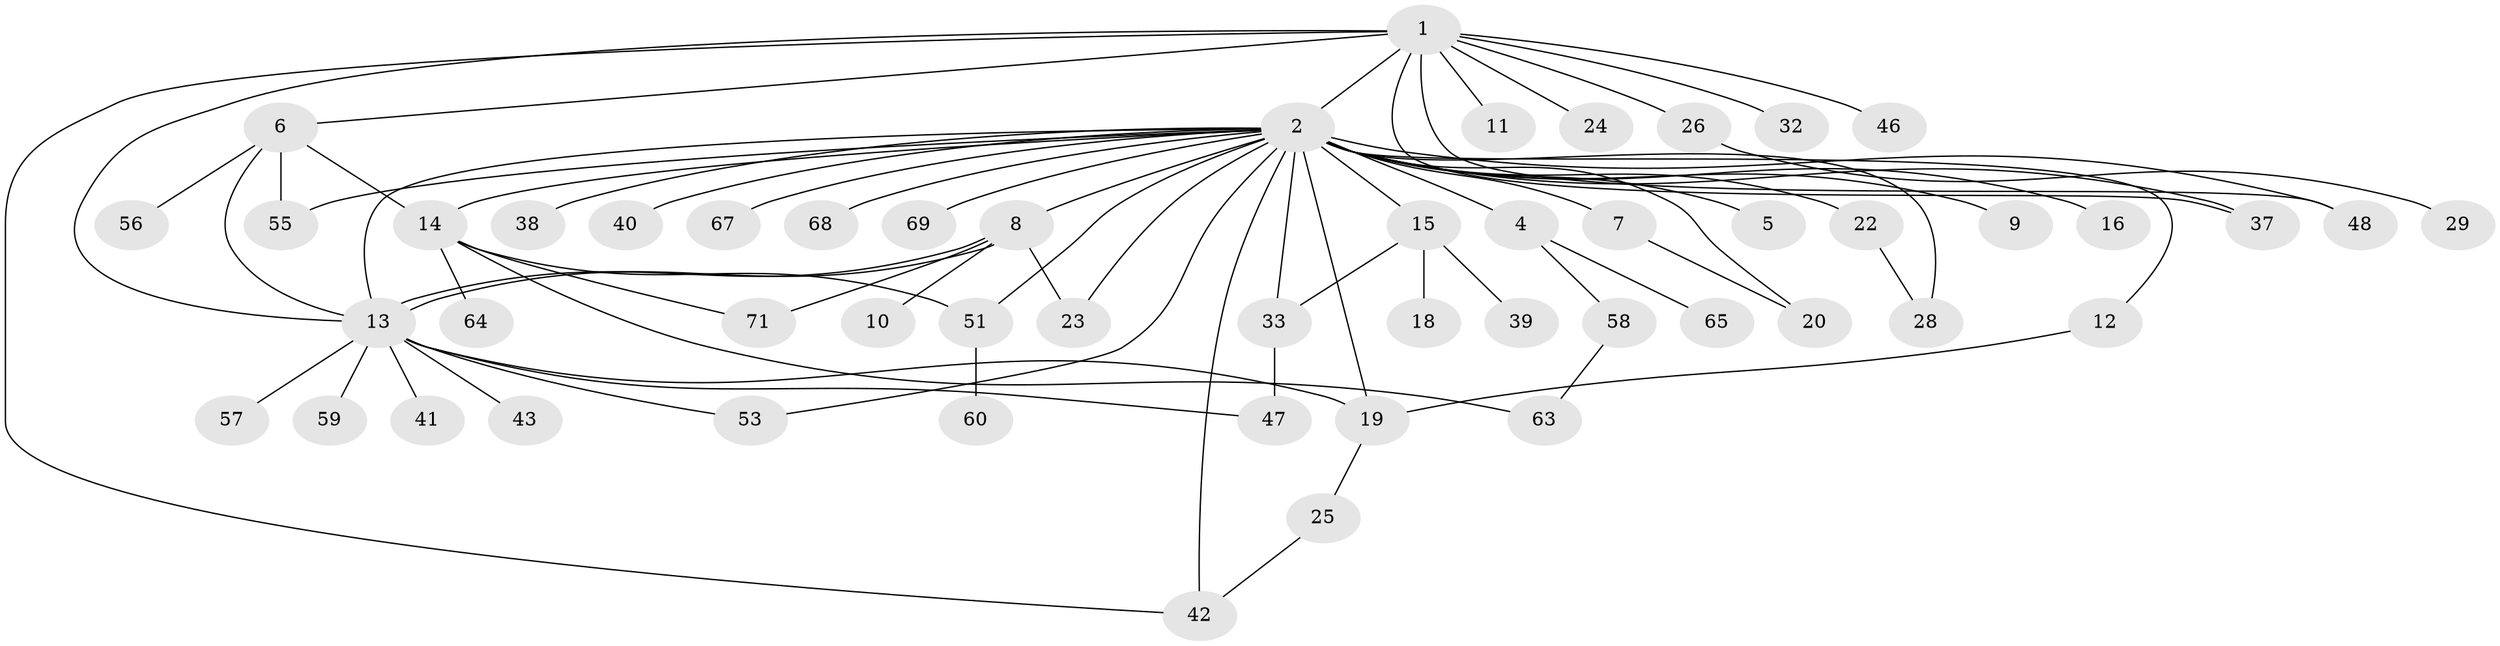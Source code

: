 // Generated by graph-tools (version 1.1) at 2025/52/02/27/25 19:52:00]
// undirected, 52 vertices, 72 edges
graph export_dot {
graph [start="1"]
  node [color=gray90,style=filled];
  1 [super="+3"];
  2 [super="+52"];
  4 [super="+21"];
  5;
  6 [super="+49"];
  7 [super="+35"];
  8 [super="+66"];
  9;
  10;
  11;
  12 [super="+50"];
  13 [super="+36"];
  14 [super="+17"];
  15 [super="+30"];
  16;
  18;
  19 [super="+44"];
  20 [super="+72"];
  22 [super="+27"];
  23;
  24;
  25 [super="+45"];
  26;
  28 [super="+31"];
  29;
  32;
  33 [super="+34"];
  37;
  38;
  39;
  40 [super="+62"];
  41;
  42;
  43;
  46;
  47;
  48 [super="+61"];
  51 [super="+54"];
  53;
  55;
  56;
  57;
  58 [super="+70"];
  59;
  60;
  63;
  64;
  65;
  67;
  68;
  69;
  71;
  1 -- 2 [weight=2];
  1 -- 26;
  1 -- 32 [weight=2];
  1 -- 37;
  1 -- 6;
  1 -- 42;
  1 -- 11;
  1 -- 13;
  1 -- 46;
  1 -- 24;
  1 -- 48;
  2 -- 4;
  2 -- 5;
  2 -- 7;
  2 -- 8;
  2 -- 9;
  2 -- 12;
  2 -- 13;
  2 -- 15;
  2 -- 16;
  2 -- 19;
  2 -- 22;
  2 -- 23;
  2 -- 28;
  2 -- 33;
  2 -- 38;
  2 -- 40;
  2 -- 42;
  2 -- 48;
  2 -- 51;
  2 -- 53;
  2 -- 55;
  2 -- 67;
  2 -- 68;
  2 -- 69;
  2 -- 37;
  2 -- 20;
  2 -- 14;
  4 -- 58 [weight=2];
  4 -- 65;
  6 -- 13 [weight=2];
  6 -- 14 [weight=2];
  6 -- 55;
  6 -- 56;
  7 -- 20;
  8 -- 10;
  8 -- 13;
  8 -- 13;
  8 -- 23;
  8 -- 71;
  12 -- 19;
  13 -- 19;
  13 -- 41;
  13 -- 43;
  13 -- 47;
  13 -- 53;
  13 -- 57;
  13 -- 59;
  14 -- 63;
  14 -- 71;
  14 -- 64;
  14 -- 51;
  15 -- 18;
  15 -- 39;
  15 -- 33;
  19 -- 25;
  22 -- 28;
  25 -- 42;
  26 -- 29;
  33 -- 47;
  51 -- 60;
  58 -- 63;
}
